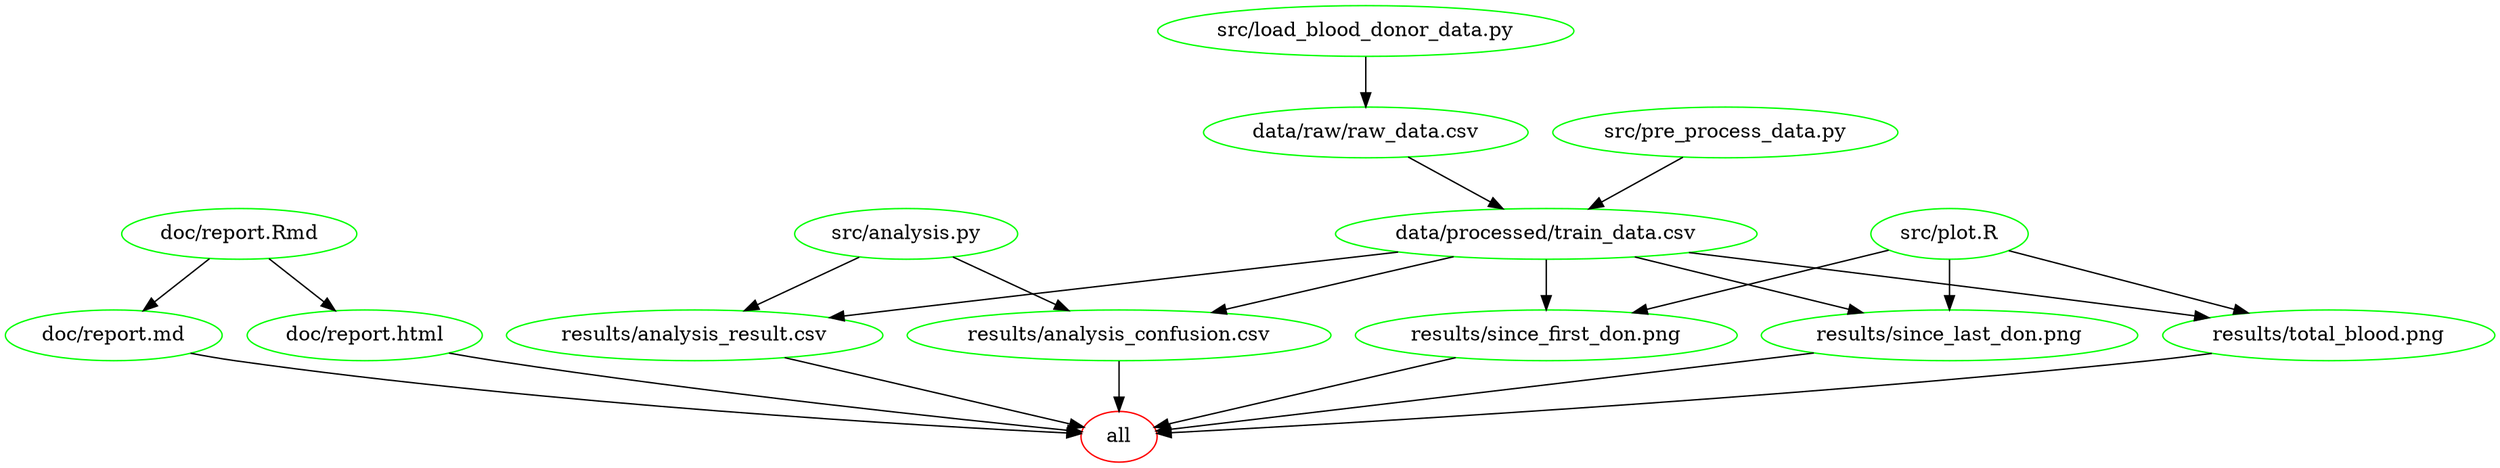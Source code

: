 digraph G {
n2[label="all", color="red"];
n5[label="data/processed/train_data.csv", color="green"];
n7[label="data/raw/raw_data.csv", color="green"];
n15[label="doc/report.Rmd", color="green"];
n16[label="doc/report.html", color="green"];
n14[label="doc/report.md", color="green"];
n13[label="results/analysis_confusion.csv", color="green"];
n11[label="results/analysis_result.csv", color="green"];
n10[label="results/since_first_don.png", color="green"];
n3[label="results/since_last_don.png", color="green"];
n9[label="results/total_blood.png", color="green"];
n12[label="src/analysis.py", color="green"];
n8[label="src/load_blood_donor_data.py", color="green"];
n4[label="src/plot.R", color="green"];
n6[label="src/pre_process_data.py", color="green"];
n16 -> n2 ; 
n14 -> n2 ; 
n13 -> n2 ; 
n11 -> n2 ; 
n10 -> n2 ; 
n3 -> n2 ; 
n9 -> n2 ; 
n7 -> n5 ; 
n6 -> n5 ; 
n8 -> n7 ; 
n15 -> n16 ; 
n15 -> n14 ; 
n5 -> n13 ; 
n12 -> n13 ; 
n5 -> n11 ; 
n12 -> n11 ; 
n5 -> n10 ; 
n4 -> n10 ; 
n5 -> n3 ; 
n4 -> n3 ; 
n5 -> n9 ; 
n4 -> n9 ; 
}
